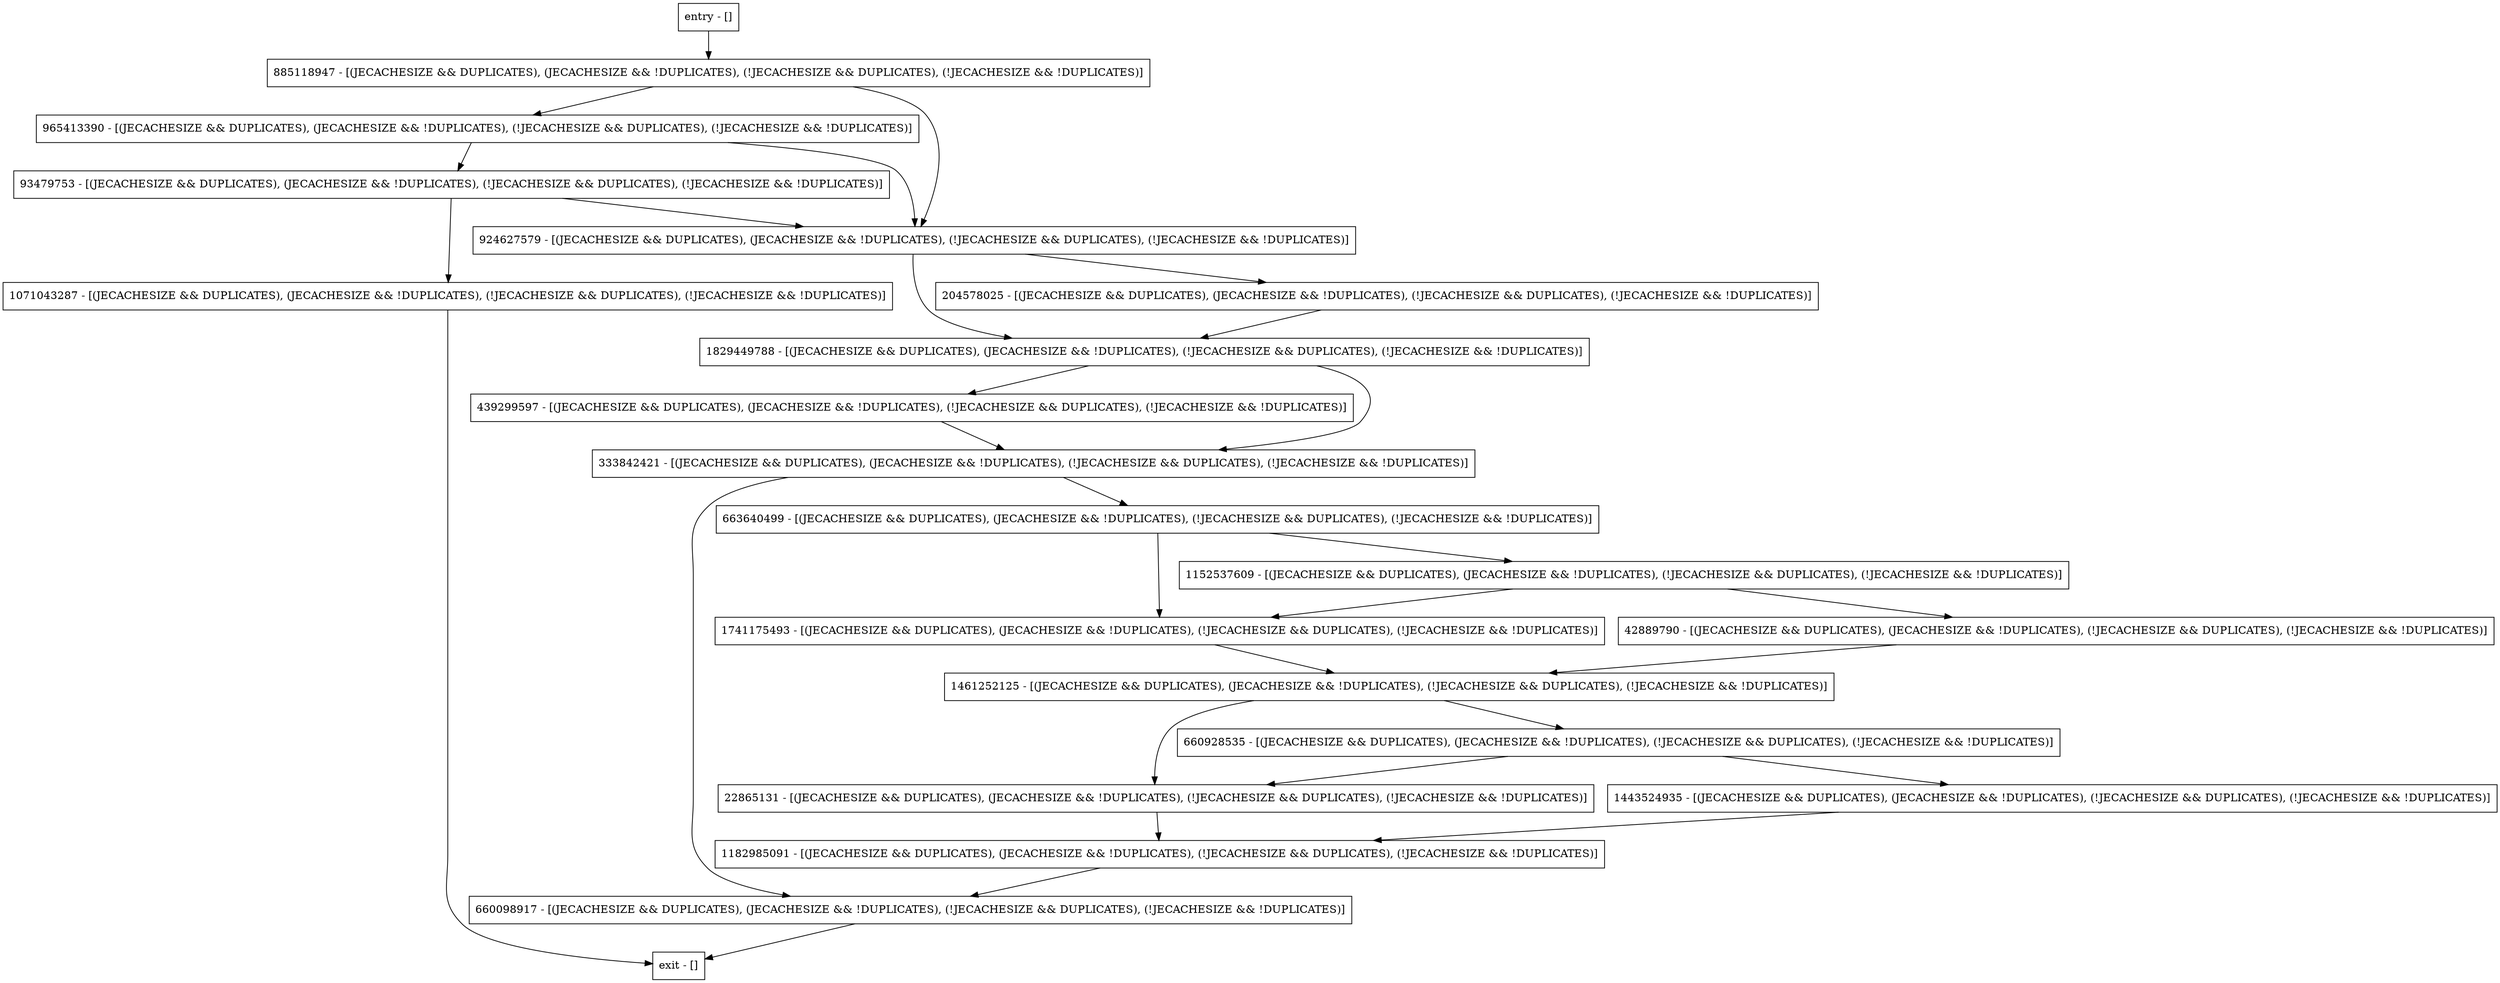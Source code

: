 digraph initWithEnvironment {
node [shape=record];
965413390 [label="965413390 - [(JECACHESIZE && DUPLICATES), (JECACHESIZE && !DUPLICATES), (!JECACHESIZE && DUPLICATES), (!JECACHESIZE && !DUPLICATES)]"];
660098917 [label="660098917 - [(JECACHESIZE && DUPLICATES), (JECACHESIZE && !DUPLICATES), (!JECACHESIZE && DUPLICATES), (!JECACHESIZE && !DUPLICATES)]"];
42889790 [label="42889790 - [(JECACHESIZE && DUPLICATES), (JECACHESIZE && !DUPLICATES), (!JECACHESIZE && DUPLICATES), (!JECACHESIZE && !DUPLICATES)]"];
93479753 [label="93479753 - [(JECACHESIZE && DUPLICATES), (JECACHESIZE && !DUPLICATES), (!JECACHESIZE && DUPLICATES), (!JECACHESIZE && !DUPLICATES)]"];
1071043287 [label="1071043287 - [(JECACHESIZE && DUPLICATES), (JECACHESIZE && !DUPLICATES), (!JECACHESIZE && DUPLICATES), (!JECACHESIZE && !DUPLICATES)]"];
22865131 [label="22865131 - [(JECACHESIZE && DUPLICATES), (JECACHESIZE && !DUPLICATES), (!JECACHESIZE && DUPLICATES), (!JECACHESIZE && !DUPLICATES)]"];
924627579 [label="924627579 - [(JECACHESIZE && DUPLICATES), (JECACHESIZE && !DUPLICATES), (!JECACHESIZE && DUPLICATES), (!JECACHESIZE && !DUPLICATES)]"];
1741175493 [label="1741175493 - [(JECACHESIZE && DUPLICATES), (JECACHESIZE && !DUPLICATES), (!JECACHESIZE && DUPLICATES), (!JECACHESIZE && !DUPLICATES)]"];
439299597 [label="439299597 - [(JECACHESIZE && DUPLICATES), (JECACHESIZE && !DUPLICATES), (!JECACHESIZE && DUPLICATES), (!JECACHESIZE && !DUPLICATES)]"];
333842421 [label="333842421 - [(JECACHESIZE && DUPLICATES), (JECACHESIZE && !DUPLICATES), (!JECACHESIZE && DUPLICATES), (!JECACHESIZE && !DUPLICATES)]"];
663640499 [label="663640499 - [(JECACHESIZE && DUPLICATES), (JECACHESIZE && !DUPLICATES), (!JECACHESIZE && DUPLICATES), (!JECACHESIZE && !DUPLICATES)]"];
entry [label="entry - []"];
exit [label="exit - []"];
660928535 [label="660928535 - [(JECACHESIZE && DUPLICATES), (JECACHESIZE && !DUPLICATES), (!JECACHESIZE && DUPLICATES), (!JECACHESIZE && !DUPLICATES)]"];
1829449788 [label="1829449788 - [(JECACHESIZE && DUPLICATES), (JECACHESIZE && !DUPLICATES), (!JECACHESIZE && DUPLICATES), (!JECACHESIZE && !DUPLICATES)]"];
1152537609 [label="1152537609 - [(JECACHESIZE && DUPLICATES), (JECACHESIZE && !DUPLICATES), (!JECACHESIZE && DUPLICATES), (!JECACHESIZE && !DUPLICATES)]"];
885118947 [label="885118947 - [(JECACHESIZE && DUPLICATES), (JECACHESIZE && !DUPLICATES), (!JECACHESIZE && DUPLICATES), (!JECACHESIZE && !DUPLICATES)]"];
1461252125 [label="1461252125 - [(JECACHESIZE && DUPLICATES), (JECACHESIZE && !DUPLICATES), (!JECACHESIZE && DUPLICATES), (!JECACHESIZE && !DUPLICATES)]"];
1443524935 [label="1443524935 - [(JECACHESIZE && DUPLICATES), (JECACHESIZE && !DUPLICATES), (!JECACHESIZE && DUPLICATES), (!JECACHESIZE && !DUPLICATES)]"];
204578025 [label="204578025 - [(JECACHESIZE && DUPLICATES), (JECACHESIZE && !DUPLICATES), (!JECACHESIZE && DUPLICATES), (!JECACHESIZE && !DUPLICATES)]"];
1182985091 [label="1182985091 - [(JECACHESIZE && DUPLICATES), (JECACHESIZE && !DUPLICATES), (!JECACHESIZE && DUPLICATES), (!JECACHESIZE && !DUPLICATES)]"];
entry;
exit;
965413390 -> 93479753;
965413390 -> 924627579;
660098917 -> exit;
42889790 -> 1461252125;
93479753 -> 1071043287;
93479753 -> 924627579;
1071043287 -> exit;
22865131 -> 1182985091;
924627579 -> 1829449788;
924627579 -> 204578025;
1741175493 -> 1461252125;
439299597 -> 333842421;
333842421 -> 660098917;
333842421 -> 663640499;
663640499 -> 1152537609;
663640499 -> 1741175493;
entry -> 885118947;
660928535 -> 22865131;
660928535 -> 1443524935;
1829449788 -> 439299597;
1829449788 -> 333842421;
1152537609 -> 42889790;
1152537609 -> 1741175493;
885118947 -> 965413390;
885118947 -> 924627579;
1461252125 -> 660928535;
1461252125 -> 22865131;
1443524935 -> 1182985091;
204578025 -> 1829449788;
1182985091 -> 660098917;
}
